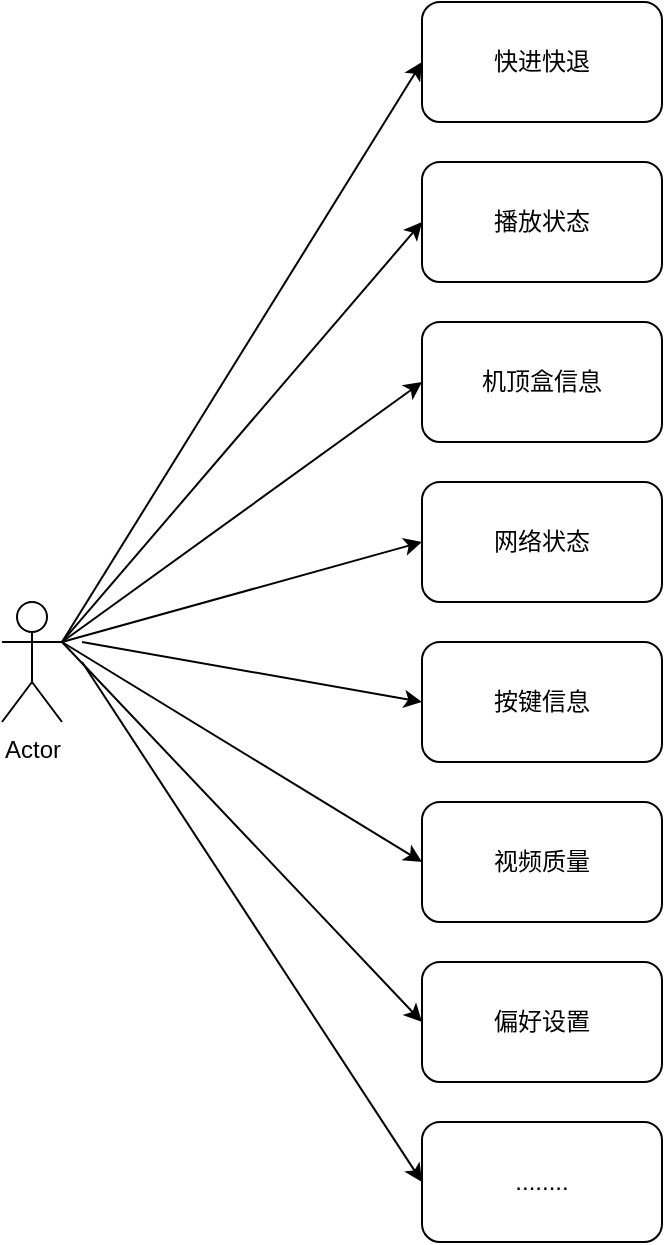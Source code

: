 <mxfile version="21.2.9" type="github">
  <diagram name="第 1 页" id="cgOLaM657gtA_eqEAZzA">
    <mxGraphModel dx="1372" dy="804" grid="1" gridSize="10" guides="1" tooltips="1" connect="1" arrows="1" fold="1" page="1" pageScale="1" pageWidth="827" pageHeight="1169" math="0" shadow="0">
      <root>
        <mxCell id="0" />
        <mxCell id="1" parent="0" />
        <mxCell id="IE5fgLE2qXQAOLNXjNGu-1" value="Actor" style="shape=umlActor;verticalLabelPosition=bottom;verticalAlign=top;html=1;outlineConnect=0;" vertex="1" parent="1">
          <mxGeometry x="70" y="470" width="30" height="60" as="geometry" />
        </mxCell>
        <mxCell id="IE5fgLE2qXQAOLNXjNGu-2" value="快进快退" style="rounded=1;whiteSpace=wrap;html=1;" vertex="1" parent="1">
          <mxGeometry x="280" y="170" width="120" height="60" as="geometry" />
        </mxCell>
        <mxCell id="IE5fgLE2qXQAOLNXjNGu-4" value="播放状态" style="rounded=1;whiteSpace=wrap;html=1;" vertex="1" parent="1">
          <mxGeometry x="280" y="250" width="120" height="60" as="geometry" />
        </mxCell>
        <mxCell id="IE5fgLE2qXQAOLNXjNGu-5" value="机顶盒信息" style="rounded=1;whiteSpace=wrap;html=1;" vertex="1" parent="1">
          <mxGeometry x="280" y="330" width="120" height="60" as="geometry" />
        </mxCell>
        <mxCell id="IE5fgLE2qXQAOLNXjNGu-6" value="网络状态" style="rounded=1;whiteSpace=wrap;html=1;" vertex="1" parent="1">
          <mxGeometry x="280" y="410" width="120" height="60" as="geometry" />
        </mxCell>
        <mxCell id="IE5fgLE2qXQAOLNXjNGu-7" value="按键信息" style="rounded=1;whiteSpace=wrap;html=1;" vertex="1" parent="1">
          <mxGeometry x="280" y="490" width="120" height="60" as="geometry" />
        </mxCell>
        <mxCell id="IE5fgLE2qXQAOLNXjNGu-8" value="视频质量" style="rounded=1;whiteSpace=wrap;html=1;" vertex="1" parent="1">
          <mxGeometry x="280" y="570" width="120" height="60" as="geometry" />
        </mxCell>
        <mxCell id="IE5fgLE2qXQAOLNXjNGu-9" value="偏好设置" style="rounded=1;whiteSpace=wrap;html=1;" vertex="1" parent="1">
          <mxGeometry x="280" y="650" width="120" height="60" as="geometry" />
        </mxCell>
        <mxCell id="IE5fgLE2qXQAOLNXjNGu-11" value="........" style="rounded=1;whiteSpace=wrap;html=1;" vertex="1" parent="1">
          <mxGeometry x="280" y="730" width="120" height="60" as="geometry" />
        </mxCell>
        <mxCell id="IE5fgLE2qXQAOLNXjNGu-12" value="" style="endArrow=classic;html=1;rounded=0;entryX=0;entryY=0.5;entryDx=0;entryDy=0;" edge="1" parent="1" target="IE5fgLE2qXQAOLNXjNGu-2">
          <mxGeometry width="50" height="50" relative="1" as="geometry">
            <mxPoint x="100" y="490" as="sourcePoint" />
            <mxPoint x="150" y="440" as="targetPoint" />
          </mxGeometry>
        </mxCell>
        <mxCell id="IE5fgLE2qXQAOLNXjNGu-13" value="" style="endArrow=classic;html=1;rounded=0;entryX=0;entryY=0.5;entryDx=0;entryDy=0;exitX=1;exitY=0.333;exitDx=0;exitDy=0;exitPerimeter=0;" edge="1" parent="1" source="IE5fgLE2qXQAOLNXjNGu-1" target="IE5fgLE2qXQAOLNXjNGu-4">
          <mxGeometry width="50" height="50" relative="1" as="geometry">
            <mxPoint x="110" y="500" as="sourcePoint" />
            <mxPoint x="290" y="210" as="targetPoint" />
          </mxGeometry>
        </mxCell>
        <mxCell id="IE5fgLE2qXQAOLNXjNGu-14" value="" style="endArrow=classic;html=1;rounded=0;entryX=0;entryY=0.5;entryDx=0;entryDy=0;" edge="1" parent="1" target="IE5fgLE2qXQAOLNXjNGu-5">
          <mxGeometry width="50" height="50" relative="1" as="geometry">
            <mxPoint x="100" y="490" as="sourcePoint" />
            <mxPoint x="290" y="290" as="targetPoint" />
          </mxGeometry>
        </mxCell>
        <mxCell id="IE5fgLE2qXQAOLNXjNGu-15" value="" style="endArrow=classic;html=1;rounded=0;entryX=0;entryY=0.5;entryDx=0;entryDy=0;" edge="1" parent="1" target="IE5fgLE2qXQAOLNXjNGu-6">
          <mxGeometry width="50" height="50" relative="1" as="geometry">
            <mxPoint x="100" y="490" as="sourcePoint" />
            <mxPoint x="290" y="370" as="targetPoint" />
          </mxGeometry>
        </mxCell>
        <mxCell id="IE5fgLE2qXQAOLNXjNGu-16" value="" style="endArrow=classic;html=1;rounded=0;entryX=0;entryY=0.5;entryDx=0;entryDy=0;" edge="1" parent="1" target="IE5fgLE2qXQAOLNXjNGu-7">
          <mxGeometry width="50" height="50" relative="1" as="geometry">
            <mxPoint x="110" y="490" as="sourcePoint" />
            <mxPoint x="290" y="450" as="targetPoint" />
          </mxGeometry>
        </mxCell>
        <mxCell id="IE5fgLE2qXQAOLNXjNGu-17" value="" style="endArrow=classic;html=1;rounded=0;entryX=0;entryY=0.5;entryDx=0;entryDy=0;" edge="1" parent="1" target="IE5fgLE2qXQAOLNXjNGu-8">
          <mxGeometry width="50" height="50" relative="1" as="geometry">
            <mxPoint x="100" y="490" as="sourcePoint" />
            <mxPoint x="290" y="530" as="targetPoint" />
          </mxGeometry>
        </mxCell>
        <mxCell id="IE5fgLE2qXQAOLNXjNGu-18" value="" style="endArrow=classic;html=1;rounded=0;entryX=0;entryY=0.5;entryDx=0;entryDy=0;" edge="1" parent="1" target="IE5fgLE2qXQAOLNXjNGu-9">
          <mxGeometry width="50" height="50" relative="1" as="geometry">
            <mxPoint x="100" y="490" as="sourcePoint" />
            <mxPoint x="290" y="610" as="targetPoint" />
          </mxGeometry>
        </mxCell>
        <mxCell id="IE5fgLE2qXQAOLNXjNGu-19" value="" style="endArrow=classic;html=1;rounded=0;entryX=0;entryY=0.5;entryDx=0;entryDy=0;" edge="1" parent="1" target="IE5fgLE2qXQAOLNXjNGu-11">
          <mxGeometry width="50" height="50" relative="1" as="geometry">
            <mxPoint x="110" y="500" as="sourcePoint" />
            <mxPoint x="290" y="690" as="targetPoint" />
          </mxGeometry>
        </mxCell>
      </root>
    </mxGraphModel>
  </diagram>
</mxfile>
